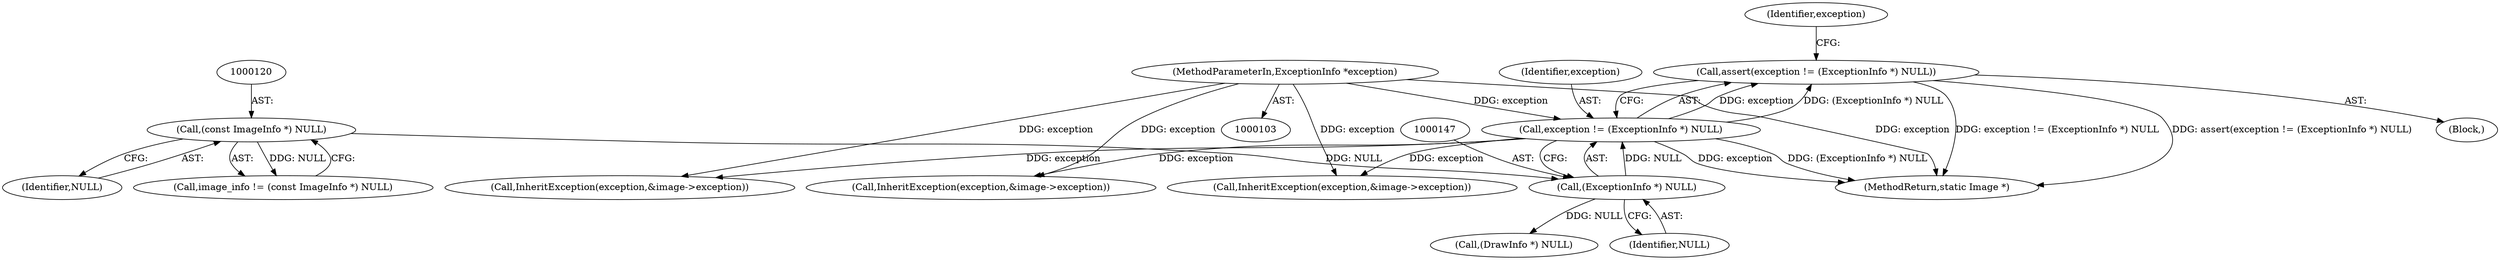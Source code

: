 digraph "0_ImageMagick_aeff00de228bc5a158c2a975ab47845d8a1db456_0@API" {
"1000143" [label="(Call,assert(exception != (ExceptionInfo *) NULL))"];
"1000144" [label="(Call,exception != (ExceptionInfo *) NULL)"];
"1000105" [label="(MethodParameterIn,ExceptionInfo *exception)"];
"1000146" [label="(Call,(ExceptionInfo *) NULL)"];
"1000119" [label="(Call,(const ImageInfo *) NULL)"];
"1000191" [label="(Call,(DrawInfo *) NULL)"];
"1000146" [label="(Call,(ExceptionInfo *) NULL)"];
"1000145" [label="(Identifier,exception)"];
"1000852" [label="(MethodReturn,static Image *)"];
"1000148" [label="(Identifier,NULL)"];
"1000117" [label="(Call,image_info != (const ImageInfo *) NULL)"];
"1000119" [label="(Call,(const ImageInfo *) NULL)"];
"1000121" [label="(Identifier,NULL)"];
"1000752" [label="(Call,InheritException(exception,&image->exception))"];
"1000608" [label="(Call,InheritException(exception,&image->exception))"];
"1000144" [label="(Call,exception != (ExceptionInfo *) NULL)"];
"1000105" [label="(MethodParameterIn,ExceptionInfo *exception)"];
"1000152" [label="(Identifier,exception)"];
"1000106" [label="(Block,)"];
"1000733" [label="(Call,InheritException(exception,&image->exception))"];
"1000143" [label="(Call,assert(exception != (ExceptionInfo *) NULL))"];
"1000143" -> "1000106"  [label="AST: "];
"1000143" -> "1000144"  [label="CFG: "];
"1000144" -> "1000143"  [label="AST: "];
"1000152" -> "1000143"  [label="CFG: "];
"1000143" -> "1000852"  [label="DDG: exception != (ExceptionInfo *) NULL"];
"1000143" -> "1000852"  [label="DDG: assert(exception != (ExceptionInfo *) NULL)"];
"1000144" -> "1000143"  [label="DDG: exception"];
"1000144" -> "1000143"  [label="DDG: (ExceptionInfo *) NULL"];
"1000144" -> "1000146"  [label="CFG: "];
"1000145" -> "1000144"  [label="AST: "];
"1000146" -> "1000144"  [label="AST: "];
"1000144" -> "1000852"  [label="DDG: exception"];
"1000144" -> "1000852"  [label="DDG: (ExceptionInfo *) NULL"];
"1000105" -> "1000144"  [label="DDG: exception"];
"1000146" -> "1000144"  [label="DDG: NULL"];
"1000144" -> "1000608"  [label="DDG: exception"];
"1000144" -> "1000733"  [label="DDG: exception"];
"1000144" -> "1000752"  [label="DDG: exception"];
"1000105" -> "1000103"  [label="AST: "];
"1000105" -> "1000852"  [label="DDG: exception"];
"1000105" -> "1000608"  [label="DDG: exception"];
"1000105" -> "1000733"  [label="DDG: exception"];
"1000105" -> "1000752"  [label="DDG: exception"];
"1000146" -> "1000148"  [label="CFG: "];
"1000147" -> "1000146"  [label="AST: "];
"1000148" -> "1000146"  [label="AST: "];
"1000119" -> "1000146"  [label="DDG: NULL"];
"1000146" -> "1000191"  [label="DDG: NULL"];
"1000119" -> "1000117"  [label="AST: "];
"1000119" -> "1000121"  [label="CFG: "];
"1000120" -> "1000119"  [label="AST: "];
"1000121" -> "1000119"  [label="AST: "];
"1000117" -> "1000119"  [label="CFG: "];
"1000119" -> "1000117"  [label="DDG: NULL"];
}
